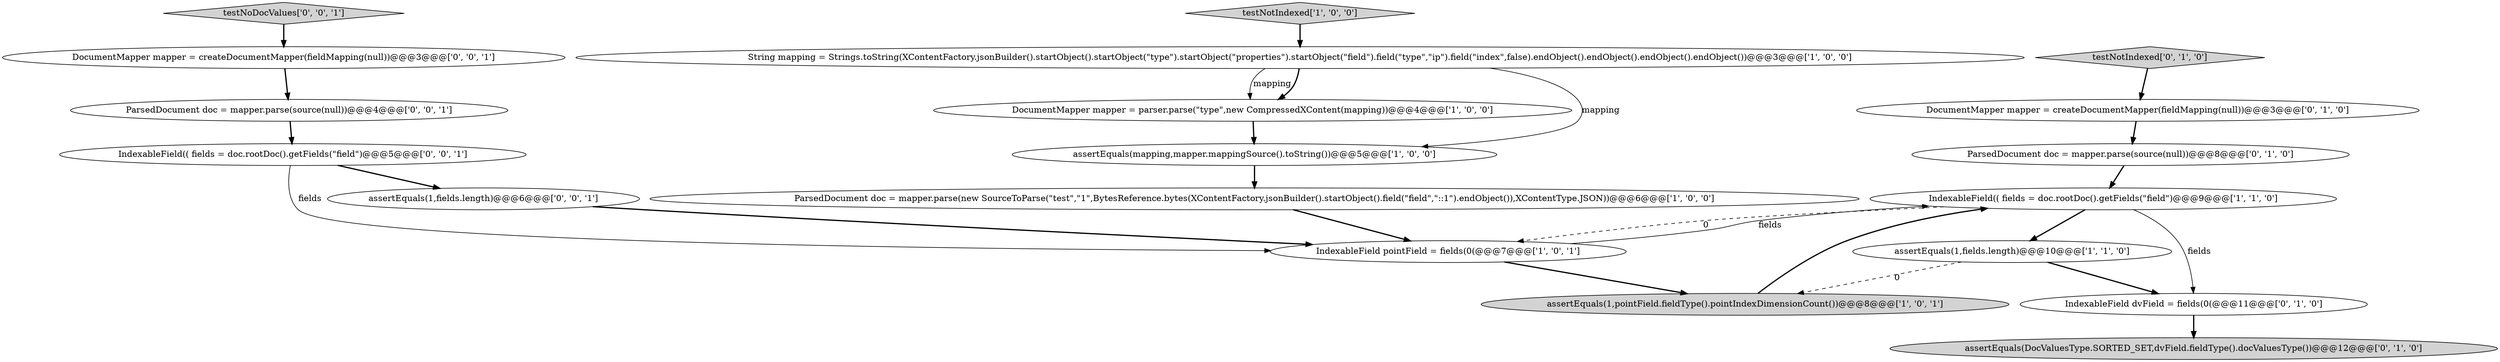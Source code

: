 digraph {
9 [style = filled, label = "testNotIndexed['0', '1', '0']", fillcolor = lightgray, shape = diamond image = "AAA0AAABBB2BBB"];
3 [style = filled, label = "String mapping = Strings.toString(XContentFactory.jsonBuilder().startObject().startObject(\"type\").startObject(\"properties\").startObject(\"field\").field(\"type\",\"ip\").field(\"index\",false).endObject().endObject().endObject().endObject())@@@3@@@['1', '0', '0']", fillcolor = white, shape = ellipse image = "AAA0AAABBB1BBB"];
8 [style = filled, label = "DocumentMapper mapper = parser.parse(\"type\",new CompressedXContent(mapping))@@@4@@@['1', '0', '0']", fillcolor = white, shape = ellipse image = "AAA0AAABBB1BBB"];
10 [style = filled, label = "IndexableField dvField = fields(0(@@@11@@@['0', '1', '0']", fillcolor = white, shape = ellipse image = "AAA0AAABBB2BBB"];
17 [style = filled, label = "assertEquals(1,fields.length)@@@6@@@['0', '0', '1']", fillcolor = white, shape = ellipse image = "AAA0AAABBB3BBB"];
4 [style = filled, label = "assertEquals(mapping,mapper.mappingSource().toString())@@@5@@@['1', '0', '0']", fillcolor = white, shape = ellipse image = "AAA0AAABBB1BBB"];
18 [style = filled, label = "DocumentMapper mapper = createDocumentMapper(fieldMapping(null))@@@3@@@['0', '0', '1']", fillcolor = white, shape = ellipse image = "AAA0AAABBB3BBB"];
14 [style = filled, label = "testNoDocValues['0', '0', '1']", fillcolor = lightgray, shape = diamond image = "AAA0AAABBB3BBB"];
13 [style = filled, label = "DocumentMapper mapper = createDocumentMapper(fieldMapping(null))@@@3@@@['0', '1', '0']", fillcolor = white, shape = ellipse image = "AAA0AAABBB2BBB"];
11 [style = filled, label = "ParsedDocument doc = mapper.parse(source(null))@@@8@@@['0', '1', '0']", fillcolor = white, shape = ellipse image = "AAA1AAABBB2BBB"];
1 [style = filled, label = "assertEquals(1,pointField.fieldType().pointIndexDimensionCount())@@@8@@@['1', '0', '1']", fillcolor = lightgray, shape = ellipse image = "AAA0AAABBB1BBB"];
0 [style = filled, label = "ParsedDocument doc = mapper.parse(new SourceToParse(\"test\",\"1\",BytesReference.bytes(XContentFactory.jsonBuilder().startObject().field(\"field\",\"::1\").endObject()),XContentType.JSON))@@@6@@@['1', '0', '0']", fillcolor = white, shape = ellipse image = "AAA0AAABBB1BBB"];
6 [style = filled, label = "IndexableField(( fields = doc.rootDoc().getFields(\"field\")@@@9@@@['1', '1', '0']", fillcolor = white, shape = ellipse image = "AAA0AAABBB1BBB"];
7 [style = filled, label = "assertEquals(1,fields.length)@@@10@@@['1', '1', '0']", fillcolor = white, shape = ellipse image = "AAA0AAABBB1BBB"];
15 [style = filled, label = "IndexableField(( fields = doc.rootDoc().getFields(\"field\")@@@5@@@['0', '0', '1']", fillcolor = white, shape = ellipse image = "AAA0AAABBB3BBB"];
2 [style = filled, label = "testNotIndexed['1', '0', '0']", fillcolor = lightgray, shape = diamond image = "AAA0AAABBB1BBB"];
5 [style = filled, label = "IndexableField pointField = fields(0(@@@7@@@['1', '0', '1']", fillcolor = white, shape = ellipse image = "AAA0AAABBB1BBB"];
12 [style = filled, label = "assertEquals(DocValuesType.SORTED_SET,dvField.fieldType().docValuesType())@@@12@@@['0', '1', '0']", fillcolor = lightgray, shape = ellipse image = "AAA0AAABBB2BBB"];
16 [style = filled, label = "ParsedDocument doc = mapper.parse(source(null))@@@4@@@['0', '0', '1']", fillcolor = white, shape = ellipse image = "AAA0AAABBB3BBB"];
6->5 [style = dashed, label="0"];
14->18 [style = bold, label=""];
8->4 [style = bold, label=""];
7->10 [style = bold, label=""];
5->1 [style = bold, label=""];
9->13 [style = bold, label=""];
16->15 [style = bold, label=""];
11->6 [style = bold, label=""];
1->6 [style = bold, label=""];
5->6 [style = solid, label="fields"];
2->3 [style = bold, label=""];
10->12 [style = bold, label=""];
13->11 [style = bold, label=""];
3->8 [style = solid, label="mapping"];
7->1 [style = dashed, label="0"];
15->5 [style = solid, label="fields"];
18->16 [style = bold, label=""];
3->8 [style = bold, label=""];
6->10 [style = solid, label="fields"];
3->4 [style = solid, label="mapping"];
0->5 [style = bold, label=""];
6->7 [style = bold, label=""];
17->5 [style = bold, label=""];
4->0 [style = bold, label=""];
15->17 [style = bold, label=""];
}

